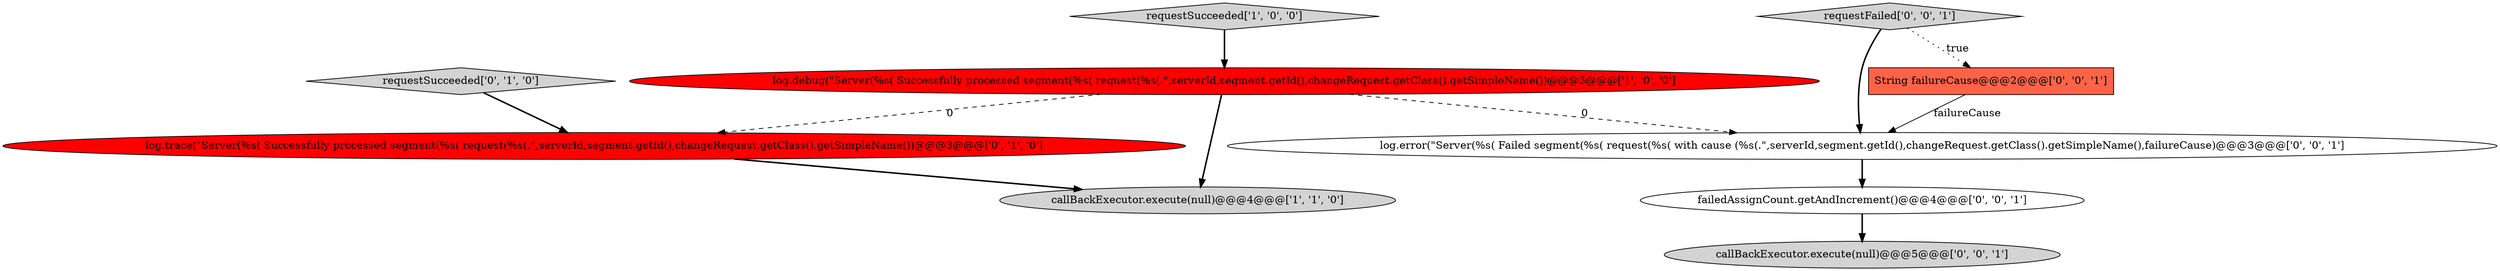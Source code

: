 digraph {
1 [style = filled, label = "log.debug(\"Server(%s( Successfully processed segment(%s( request(%s(.\",serverId,segment.getId(),changeRequest.getClass().getSimpleName())@@@3@@@['1', '0', '0']", fillcolor = red, shape = ellipse image = "AAA1AAABBB1BBB"];
9 [style = filled, label = "String failureCause@@@2@@@['0', '0', '1']", fillcolor = tomato, shape = box image = "AAA0AAABBB3BBB"];
7 [style = filled, label = "requestFailed['0', '0', '1']", fillcolor = lightgray, shape = diamond image = "AAA0AAABBB3BBB"];
0 [style = filled, label = "requestSucceeded['1', '0', '0']", fillcolor = lightgray, shape = diamond image = "AAA0AAABBB1BBB"];
2 [style = filled, label = "callBackExecutor.execute(null)@@@4@@@['1', '1', '0']", fillcolor = lightgray, shape = ellipse image = "AAA0AAABBB1BBB"];
4 [style = filled, label = "requestSucceeded['0', '1', '0']", fillcolor = lightgray, shape = diamond image = "AAA0AAABBB2BBB"];
5 [style = filled, label = "log.error(\"Server(%s( Failed segment(%s( request(%s( with cause (%s(.\",serverId,segment.getId(),changeRequest.getClass().getSimpleName(),failureCause)@@@3@@@['0', '0', '1']", fillcolor = white, shape = ellipse image = "AAA0AAABBB3BBB"];
3 [style = filled, label = "log.trace(\"Server(%s( Successfully processed segment(%s( request(%s(.\",serverId,segment.getId(),changeRequest.getClass().getSimpleName())@@@3@@@['0', '1', '0']", fillcolor = red, shape = ellipse image = "AAA1AAABBB2BBB"];
8 [style = filled, label = "failedAssignCount.getAndIncrement()@@@4@@@['0', '0', '1']", fillcolor = white, shape = ellipse image = "AAA0AAABBB3BBB"];
6 [style = filled, label = "callBackExecutor.execute(null)@@@5@@@['0', '0', '1']", fillcolor = lightgray, shape = ellipse image = "AAA0AAABBB3BBB"];
9->5 [style = solid, label="failureCause"];
5->8 [style = bold, label=""];
4->3 [style = bold, label=""];
1->2 [style = bold, label=""];
8->6 [style = bold, label=""];
7->5 [style = bold, label=""];
1->3 [style = dashed, label="0"];
1->5 [style = dashed, label="0"];
7->9 [style = dotted, label="true"];
3->2 [style = bold, label=""];
0->1 [style = bold, label=""];
}
